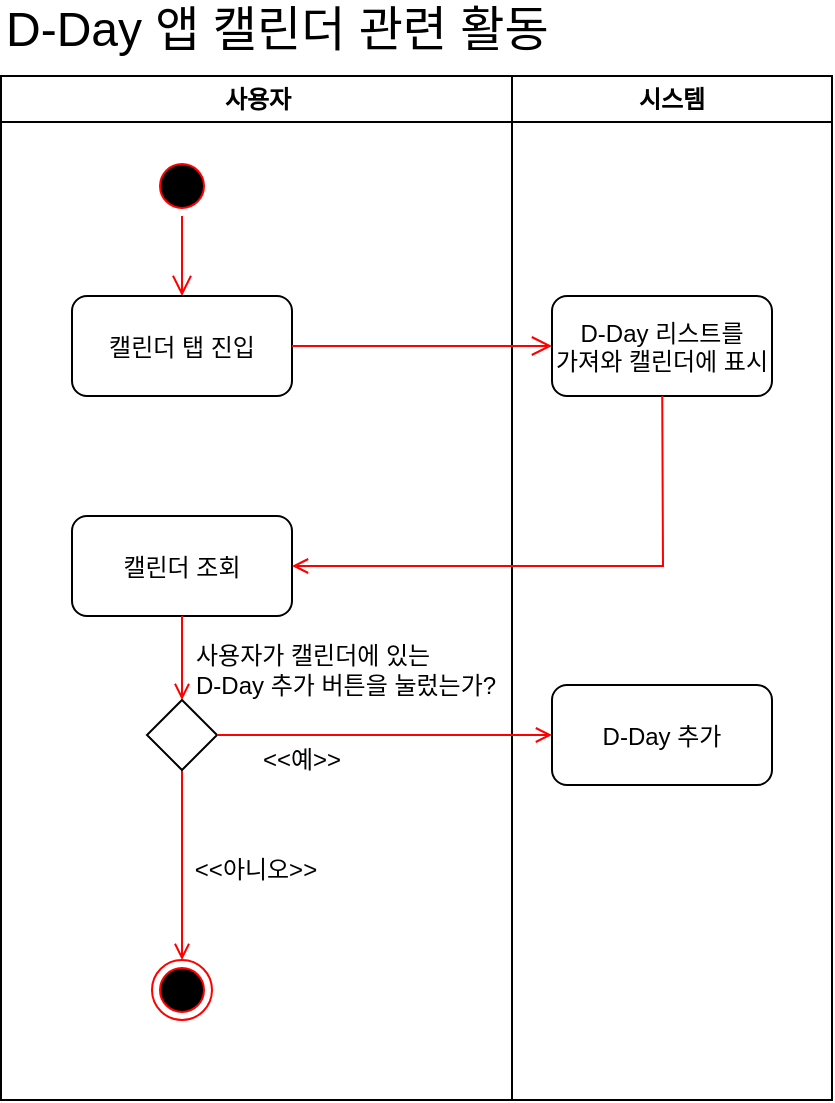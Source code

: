 <mxfile version="26.2.12">
  <diagram name="Page-1" id="e7e014a7-5840-1c2e-5031-d8a46d1fe8dd">
    <mxGraphModel dx="636" dy="711" grid="1" gridSize="10" guides="1" tooltips="1" connect="1" arrows="1" fold="1" page="1" pageScale="1" pageWidth="1169" pageHeight="826" background="none" math="0" shadow="0">
      <root>
        <mxCell id="0" />
        <mxCell id="1" parent="0" />
        <mxCell id="2" value="사용자" style="swimlane;whiteSpace=wrap;startSize=23;" parent="1" vertex="1">
          <mxGeometry x="164.5" y="128" width="255.5" height="512" as="geometry" />
        </mxCell>
        <mxCell id="38" value="" style="ellipse;shape=endState;fillColor=#000000;strokeColor=#ff0000" parent="2" vertex="1">
          <mxGeometry x="75.5" y="442" width="30" height="30" as="geometry" />
        </mxCell>
        <mxCell id="y3eNF4GlEOCfWNzb17ow-45" value="" style="endArrow=open;strokeColor=#FF0000;endFill=1;rounded=0;entryX=0.5;entryY=0;entryDx=0;entryDy=0;exitX=0.5;exitY=1;exitDx=0;exitDy=0;" parent="2" source="y3eNF4GlEOCfWNzb17ow-47" target="38" edge="1">
          <mxGeometry relative="1" as="geometry">
            <mxPoint x="65.5" y="392" as="sourcePoint" />
            <mxPoint x="310.5" y="360" as="targetPoint" />
            <Array as="points" />
          </mxGeometry>
        </mxCell>
        <mxCell id="5" value="" style="ellipse;shape=startState;fillColor=#000000;strokeColor=#ff0000;" parent="2" vertex="1">
          <mxGeometry x="75.5" y="40" width="30" height="30" as="geometry" />
        </mxCell>
        <mxCell id="6" value="" style="edgeStyle=elbowEdgeStyle;elbow=horizontal;verticalAlign=bottom;endArrow=open;endSize=8;strokeColor=#FF0000;endFill=1;rounded=0" parent="2" source="5" target="7" edge="1">
          <mxGeometry x="100" y="40" as="geometry">
            <mxPoint x="90.5" y="110" as="targetPoint" />
          </mxGeometry>
        </mxCell>
        <mxCell id="7" value="캘린더 탭 진입" style="rounded=1;" parent="2" vertex="1">
          <mxGeometry x="35.5" y="110" width="110" height="50" as="geometry" />
        </mxCell>
        <mxCell id="8" value="캘린더 조회" style="rounded=1;" parent="2" vertex="1">
          <mxGeometry x="35.5" y="220" width="110" height="50" as="geometry" />
        </mxCell>
        <mxCell id="11" value="" style="endArrow=open;strokeColor=#FF0000;endFill=1;rounded=0;entryX=0.5;entryY=0;entryDx=0;entryDy=0;" parent="2" source="8" edge="1" target="y3eNF4GlEOCfWNzb17ow-47">
          <mxGeometry relative="1" as="geometry">
            <mxPoint x="91" y="302" as="targetPoint" />
          </mxGeometry>
        </mxCell>
        <mxCell id="y3eNF4GlEOCfWNzb17ow-47" value="" style="rhombus;whiteSpace=wrap;html=1;" parent="2" vertex="1">
          <mxGeometry x="73" y="312" width="35" height="35" as="geometry" />
        </mxCell>
        <mxCell id="y3eNF4GlEOCfWNzb17ow-48" value="사용자가 캘린더에 있는&lt;div&gt;D-Day 추가 버튼을 눌렀는가?&lt;/div&gt;" style="text;html=1;align=left;verticalAlign=middle;whiteSpace=wrap;rounded=0;" parent="2" vertex="1">
          <mxGeometry x="95.5" y="282" width="154.5" height="30" as="geometry" />
        </mxCell>
        <mxCell id="y3eNF4GlEOCfWNzb17ow-51" value="&amp;lt;&amp;lt;아니오&amp;gt;&amp;gt;" style="text;html=1;align=center;verticalAlign=middle;whiteSpace=wrap;rounded=0;" parent="2" vertex="1">
          <mxGeometry x="82.75" y="382" width="90" height="30" as="geometry" />
        </mxCell>
        <mxCell id="y3eNF4GlEOCfWNzb17ow-52" value="&amp;lt;&amp;lt;예&amp;gt;&amp;gt;" style="text;html=1;align=center;verticalAlign=middle;whiteSpace=wrap;rounded=0;" parent="2" vertex="1">
          <mxGeometry x="105.5" y="327" width="90" height="30" as="geometry" />
        </mxCell>
        <mxCell id="3" value="시스템" style="swimlane;whiteSpace=wrap" parent="1" vertex="1">
          <mxGeometry x="420" y="128" width="160" height="512" as="geometry" />
        </mxCell>
        <mxCell id="15" value="D-Day 리스트를&#xa;가져와 캘린더에 표시" style="rounded=1;" parent="3" vertex="1">
          <mxGeometry x="20" y="110" width="110" height="50" as="geometry" />
        </mxCell>
        <mxCell id="18" value="D-Day 추가" style="rounded=1;" parent="3" vertex="1">
          <mxGeometry x="20" y="304.5" width="110" height="50" as="geometry" />
        </mxCell>
        <mxCell id="y3eNF4GlEOCfWNzb17ow-42" value="D-Day 앱 캘린더 관련 활동" style="text;html=1;align=left;verticalAlign=middle;whiteSpace=wrap;rounded=0;fontSize=24;" parent="1" vertex="1">
          <mxGeometry x="164.5" y="90" width="315.5" height="30" as="geometry" />
        </mxCell>
        <mxCell id="y3eNF4GlEOCfWNzb17ow-43" value="" style="edgeStyle=none;curved=1;rounded=0;orthogonalLoop=1;jettySize=auto;html=1;fontSize=12;startSize=8;endSize=8;strokeColor=#FF0000;endArrow=open;endFill=0;" parent="1" source="7" target="15" edge="1">
          <mxGeometry relative="1" as="geometry" />
        </mxCell>
        <mxCell id="17" value="" style="endArrow=open;strokeColor=#FF0000;endFill=1;rounded=0;entryX=1;entryY=0.5;entryDx=0;entryDy=0;" parent="1" source="15" target="8" edge="1">
          <mxGeometry relative="1" as="geometry">
            <mxPoint x="495" y="348" as="targetPoint" />
            <Array as="points">
              <mxPoint x="495.5" y="373" />
            </Array>
          </mxGeometry>
        </mxCell>
        <mxCell id="y3eNF4GlEOCfWNzb17ow-46" value="" style="endArrow=open;strokeColor=#FF0000;endFill=1;rounded=0;entryX=0;entryY=0.5;entryDx=0;entryDy=0;exitX=1;exitY=0.5;exitDx=0;exitDy=0;" parent="1" source="y3eNF4GlEOCfWNzb17ow-47" target="18" edge="1">
          <mxGeometry relative="1" as="geometry">
            <mxPoint x="340" y="580" as="sourcePoint" />
            <mxPoint x="291" y="470" as="targetPoint" />
            <Array as="points" />
          </mxGeometry>
        </mxCell>
      </root>
    </mxGraphModel>
  </diagram>
</mxfile>

